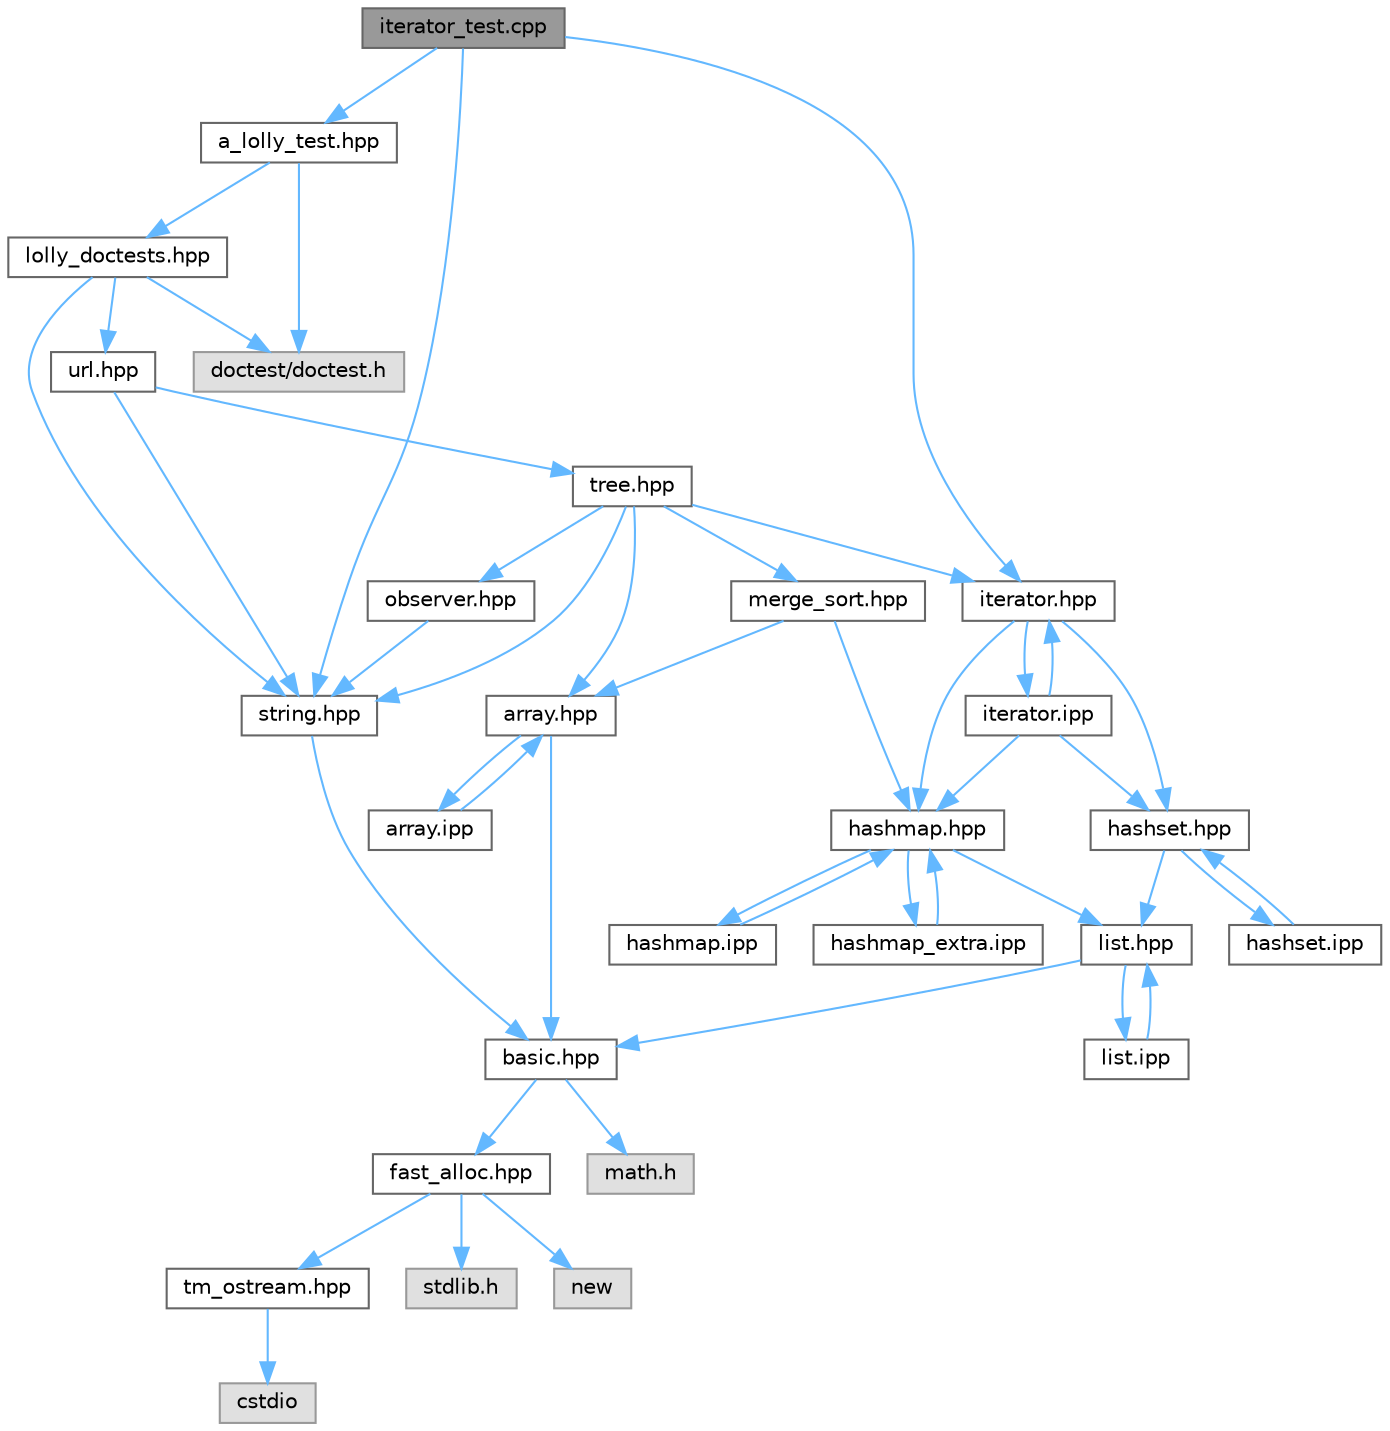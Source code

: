 digraph "iterator_test.cpp"
{
 // LATEX_PDF_SIZE
  bgcolor="transparent";
  edge [fontname=Helvetica,fontsize=10,labelfontname=Helvetica,labelfontsize=10];
  node [fontname=Helvetica,fontsize=10,shape=box,height=0.2,width=0.4];
  Node1 [id="Node000001",label="iterator_test.cpp",height=0.2,width=0.4,color="gray40", fillcolor="grey60", style="filled", fontcolor="black",tooltip=" "];
  Node1 -> Node2 [id="edge1_Node000001_Node000002",color="steelblue1",style="solid",tooltip=" "];
  Node2 [id="Node000002",label="a_lolly_test.hpp",height=0.2,width=0.4,color="grey40", fillcolor="white", style="filled",URL="$a__lolly__test_8hpp.html",tooltip=" "];
  Node2 -> Node3 [id="edge2_Node000002_Node000003",color="steelblue1",style="solid",tooltip=" "];
  Node3 [id="Node000003",label="doctest/doctest.h",height=0.2,width=0.4,color="grey60", fillcolor="#E0E0E0", style="filled",tooltip=" "];
  Node2 -> Node4 [id="edge3_Node000002_Node000004",color="steelblue1",style="solid",tooltip=" "];
  Node4 [id="Node000004",label="lolly_doctests.hpp",height=0.2,width=0.4,color="grey40", fillcolor="white", style="filled",URL="$lolly__doctests_8hpp.html",tooltip=" "];
  Node4 -> Node3 [id="edge4_Node000004_Node000003",color="steelblue1",style="solid",tooltip=" "];
  Node4 -> Node5 [id="edge5_Node000004_Node000005",color="steelblue1",style="solid",tooltip=" "];
  Node5 [id="Node000005",label="string.hpp",height=0.2,width=0.4,color="grey40", fillcolor="white", style="filled",URL="$string_8hpp.html",tooltip=" "];
  Node5 -> Node6 [id="edge6_Node000005_Node000006",color="steelblue1",style="solid",tooltip=" "];
  Node6 [id="Node000006",label="basic.hpp",height=0.2,width=0.4,color="grey40", fillcolor="white", style="filled",URL="$basic_8hpp.html",tooltip=" "];
  Node6 -> Node7 [id="edge7_Node000006_Node000007",color="steelblue1",style="solid",tooltip=" "];
  Node7 [id="Node000007",label="fast_alloc.hpp",height=0.2,width=0.4,color="grey40", fillcolor="white", style="filled",URL="$fast__alloc_8hpp.html",tooltip=" "];
  Node7 -> Node8 [id="edge8_Node000007_Node000008",color="steelblue1",style="solid",tooltip=" "];
  Node8 [id="Node000008",label="tm_ostream.hpp",height=0.2,width=0.4,color="grey40", fillcolor="white", style="filled",URL="$tm__ostream_8hpp.html",tooltip=" "];
  Node8 -> Node9 [id="edge9_Node000008_Node000009",color="steelblue1",style="solid",tooltip=" "];
  Node9 [id="Node000009",label="cstdio",height=0.2,width=0.4,color="grey60", fillcolor="#E0E0E0", style="filled",tooltip=" "];
  Node7 -> Node10 [id="edge10_Node000007_Node000010",color="steelblue1",style="solid",tooltip=" "];
  Node10 [id="Node000010",label="stdlib.h",height=0.2,width=0.4,color="grey60", fillcolor="#E0E0E0", style="filled",tooltip=" "];
  Node7 -> Node11 [id="edge11_Node000007_Node000011",color="steelblue1",style="solid",tooltip=" "];
  Node11 [id="Node000011",label="new",height=0.2,width=0.4,color="grey60", fillcolor="#E0E0E0", style="filled",tooltip=" "];
  Node6 -> Node12 [id="edge12_Node000006_Node000012",color="steelblue1",style="solid",tooltip=" "];
  Node12 [id="Node000012",label="math.h",height=0.2,width=0.4,color="grey60", fillcolor="#E0E0E0", style="filled",tooltip=" "];
  Node4 -> Node13 [id="edge13_Node000004_Node000013",color="steelblue1",style="solid",tooltip=" "];
  Node13 [id="Node000013",label="url.hpp",height=0.2,width=0.4,color="grey40", fillcolor="white", style="filled",URL="$url_8hpp.html",tooltip=" "];
  Node13 -> Node5 [id="edge14_Node000013_Node000005",color="steelblue1",style="solid",tooltip=" "];
  Node13 -> Node14 [id="edge15_Node000013_Node000014",color="steelblue1",style="solid",tooltip=" "];
  Node14 [id="Node000014",label="tree.hpp",height=0.2,width=0.4,color="grey40", fillcolor="white", style="filled",URL="$tree_8hpp.html",tooltip=" "];
  Node14 -> Node15 [id="edge16_Node000014_Node000015",color="steelblue1",style="solid",tooltip=" "];
  Node15 [id="Node000015",label="array.hpp",height=0.2,width=0.4,color="grey40", fillcolor="white", style="filled",URL="$array_8hpp.html",tooltip=" "];
  Node15 -> Node6 [id="edge17_Node000015_Node000006",color="steelblue1",style="solid",tooltip=" "];
  Node15 -> Node16 [id="edge18_Node000015_Node000016",color="steelblue1",style="solid",tooltip=" "];
  Node16 [id="Node000016",label="array.ipp",height=0.2,width=0.4,color="grey40", fillcolor="white", style="filled",URL="$array_8ipp.html",tooltip=" "];
  Node16 -> Node15 [id="edge19_Node000016_Node000015",color="steelblue1",style="solid",tooltip=" "];
  Node14 -> Node17 [id="edge20_Node000014_Node000017",color="steelblue1",style="solid",tooltip=" "];
  Node17 [id="Node000017",label="iterator.hpp",height=0.2,width=0.4,color="grey40", fillcolor="white", style="filled",URL="$iterator_8hpp.html",tooltip=" "];
  Node17 -> Node18 [id="edge21_Node000017_Node000018",color="steelblue1",style="solid",tooltip=" "];
  Node18 [id="Node000018",label="hashmap.hpp",height=0.2,width=0.4,color="grey40", fillcolor="white", style="filled",URL="$hashmap_8hpp.html",tooltip=" "];
  Node18 -> Node19 [id="edge22_Node000018_Node000019",color="steelblue1",style="solid",tooltip=" "];
  Node19 [id="Node000019",label="list.hpp",height=0.2,width=0.4,color="grey40", fillcolor="white", style="filled",URL="$list_8hpp.html",tooltip=" "];
  Node19 -> Node6 [id="edge23_Node000019_Node000006",color="steelblue1",style="solid",tooltip=" "];
  Node19 -> Node20 [id="edge24_Node000019_Node000020",color="steelblue1",style="solid",tooltip=" "];
  Node20 [id="Node000020",label="list.ipp",height=0.2,width=0.4,color="grey40", fillcolor="white", style="filled",URL="$list_8ipp.html",tooltip=" "];
  Node20 -> Node19 [id="edge25_Node000020_Node000019",color="steelblue1",style="solid",tooltip=" "];
  Node18 -> Node21 [id="edge26_Node000018_Node000021",color="steelblue1",style="solid",tooltip=" "];
  Node21 [id="Node000021",label="hashmap.ipp",height=0.2,width=0.4,color="grey40", fillcolor="white", style="filled",URL="$hashmap_8ipp.html",tooltip=" "];
  Node21 -> Node18 [id="edge27_Node000021_Node000018",color="steelblue1",style="solid",tooltip=" "];
  Node18 -> Node22 [id="edge28_Node000018_Node000022",color="steelblue1",style="solid",tooltip=" "];
  Node22 [id="Node000022",label="hashmap_extra.ipp",height=0.2,width=0.4,color="grey40", fillcolor="white", style="filled",URL="$hashmap__extra_8ipp.html",tooltip=" "];
  Node22 -> Node18 [id="edge29_Node000022_Node000018",color="steelblue1",style="solid",tooltip=" "];
  Node17 -> Node23 [id="edge30_Node000017_Node000023",color="steelblue1",style="solid",tooltip=" "];
  Node23 [id="Node000023",label="hashset.hpp",height=0.2,width=0.4,color="grey40", fillcolor="white", style="filled",URL="$hashset_8hpp.html",tooltip=" "];
  Node23 -> Node19 [id="edge31_Node000023_Node000019",color="steelblue1",style="solid",tooltip=" "];
  Node23 -> Node24 [id="edge32_Node000023_Node000024",color="steelblue1",style="solid",tooltip=" "];
  Node24 [id="Node000024",label="hashset.ipp",height=0.2,width=0.4,color="grey40", fillcolor="white", style="filled",URL="$hashset_8ipp.html",tooltip=" "];
  Node24 -> Node23 [id="edge33_Node000024_Node000023",color="steelblue1",style="solid",tooltip=" "];
  Node17 -> Node25 [id="edge34_Node000017_Node000025",color="steelblue1",style="solid",tooltip=" "];
  Node25 [id="Node000025",label="iterator.ipp",height=0.2,width=0.4,color="grey40", fillcolor="white", style="filled",URL="$iterator_8ipp.html",tooltip=" "];
  Node25 -> Node18 [id="edge35_Node000025_Node000018",color="steelblue1",style="solid",tooltip=" "];
  Node25 -> Node23 [id="edge36_Node000025_Node000023",color="steelblue1",style="solid",tooltip=" "];
  Node25 -> Node17 [id="edge37_Node000025_Node000017",color="steelblue1",style="solid",tooltip=" "];
  Node14 -> Node26 [id="edge38_Node000014_Node000026",color="steelblue1",style="solid",tooltip=" "];
  Node26 [id="Node000026",label="merge_sort.hpp",height=0.2,width=0.4,color="grey40", fillcolor="white", style="filled",URL="$merge__sort_8hpp.html",tooltip=" "];
  Node26 -> Node15 [id="edge39_Node000026_Node000015",color="steelblue1",style="solid",tooltip=" "];
  Node26 -> Node18 [id="edge40_Node000026_Node000018",color="steelblue1",style="solid",tooltip=" "];
  Node14 -> Node27 [id="edge41_Node000014_Node000027",color="steelblue1",style="solid",tooltip=" "];
  Node27 [id="Node000027",label="observer.hpp",height=0.2,width=0.4,color="grey40", fillcolor="white", style="filled",URL="$observer_8hpp.html",tooltip=" "];
  Node27 -> Node5 [id="edge42_Node000027_Node000005",color="steelblue1",style="solid",tooltip=" "];
  Node14 -> Node5 [id="edge43_Node000014_Node000005",color="steelblue1",style="solid",tooltip=" "];
  Node1 -> Node17 [id="edge44_Node000001_Node000017",color="steelblue1",style="solid",tooltip=" "];
  Node1 -> Node5 [id="edge45_Node000001_Node000005",color="steelblue1",style="solid",tooltip=" "];
}
